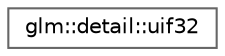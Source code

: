digraph "Graphical Class Hierarchy"
{
 // LATEX_PDF_SIZE
  bgcolor="transparent";
  edge [fontname=Helvetica,fontsize=10,labelfontname=Helvetica,labelfontsize=10];
  node [fontname=Helvetica,fontsize=10,shape=box,height=0.2,width=0.4];
  rankdir="LR";
  Node0 [id="Node000000",label="glm::detail::uif32",height=0.2,width=0.4,color="grey40", fillcolor="white", style="filled",URL="$unionglm_1_1detail_1_1uif32.html",tooltip=" "];
}
